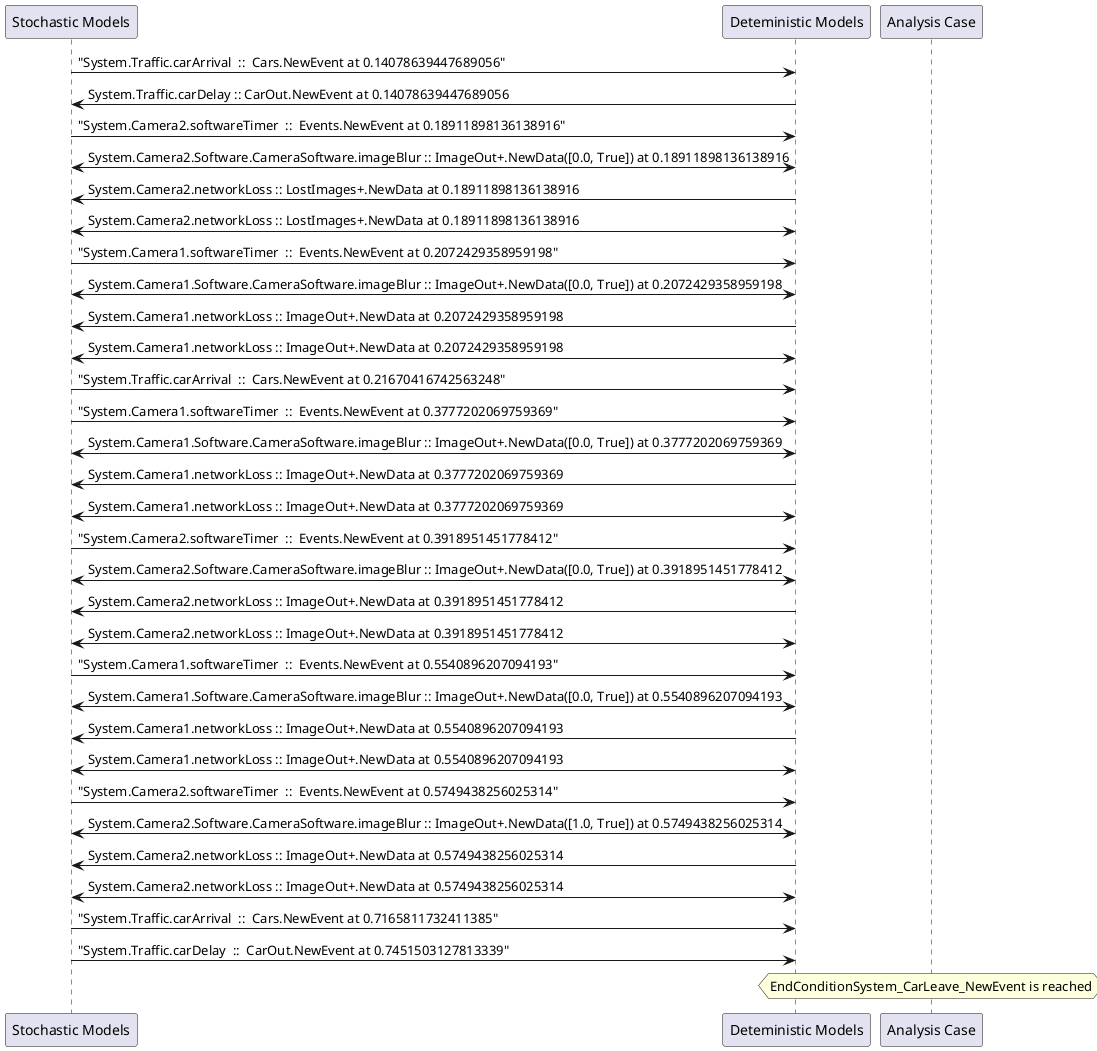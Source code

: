 
	@startuml
	participant "Stochastic Models" as stochmodel
	participant "Deteministic Models" as detmodel
	participant "Analysis Case" as analysis
	{33980_stop} stochmodel -> detmodel : "System.Traffic.carArrival  ::  Cars.NewEvent at 0.14078639447689056"
{33995_start} detmodel -> stochmodel : System.Traffic.carDelay :: CarOut.NewEvent at 0.14078639447689056
{33964_stop} stochmodel -> detmodel : "System.Camera2.softwareTimer  ::  Events.NewEvent at 0.18911898136138916"
detmodel <-> stochmodel : System.Camera2.Software.CameraSoftware.imageBlur :: ImageOut+.NewData([0.0, True]) at 0.18911898136138916
detmodel -> stochmodel : System.Camera2.networkLoss :: LostImages+.NewData at 0.18911898136138916
detmodel <-> stochmodel : System.Camera2.networkLoss :: LostImages+.NewData at 0.18911898136138916
{33949_stop} stochmodel -> detmodel : "System.Camera1.softwareTimer  ::  Events.NewEvent at 0.2072429358959198"
detmodel <-> stochmodel : System.Camera1.Software.CameraSoftware.imageBlur :: ImageOut+.NewData([0.0, True]) at 0.2072429358959198
detmodel -> stochmodel : System.Camera1.networkLoss :: ImageOut+.NewData at 0.2072429358959198
detmodel <-> stochmodel : System.Camera1.networkLoss :: ImageOut+.NewData at 0.2072429358959198
{33981_stop} stochmodel -> detmodel : "System.Traffic.carArrival  ::  Cars.NewEvent at 0.21670416742563248"
{33950_stop} stochmodel -> detmodel : "System.Camera1.softwareTimer  ::  Events.NewEvent at 0.3777202069759369"
detmodel <-> stochmodel : System.Camera1.Software.CameraSoftware.imageBlur :: ImageOut+.NewData([0.0, True]) at 0.3777202069759369
detmodel -> stochmodel : System.Camera1.networkLoss :: ImageOut+.NewData at 0.3777202069759369
detmodel <-> stochmodel : System.Camera1.networkLoss :: ImageOut+.NewData at 0.3777202069759369
{33965_stop} stochmodel -> detmodel : "System.Camera2.softwareTimer  ::  Events.NewEvent at 0.3918951451778412"
detmodel <-> stochmodel : System.Camera2.Software.CameraSoftware.imageBlur :: ImageOut+.NewData([0.0, True]) at 0.3918951451778412
detmodel -> stochmodel : System.Camera2.networkLoss :: ImageOut+.NewData at 0.3918951451778412
detmodel <-> stochmodel : System.Camera2.networkLoss :: ImageOut+.NewData at 0.3918951451778412
{33951_stop} stochmodel -> detmodel : "System.Camera1.softwareTimer  ::  Events.NewEvent at 0.5540896207094193"
detmodel <-> stochmodel : System.Camera1.Software.CameraSoftware.imageBlur :: ImageOut+.NewData([0.0, True]) at 0.5540896207094193
detmodel -> stochmodel : System.Camera1.networkLoss :: ImageOut+.NewData at 0.5540896207094193
detmodel <-> stochmodel : System.Camera1.networkLoss :: ImageOut+.NewData at 0.5540896207094193
{33966_stop} stochmodel -> detmodel : "System.Camera2.softwareTimer  ::  Events.NewEvent at 0.5749438256025314"
detmodel <-> stochmodel : System.Camera2.Software.CameraSoftware.imageBlur :: ImageOut+.NewData([1.0, True]) at 0.5749438256025314
detmodel -> stochmodel : System.Camera2.networkLoss :: ImageOut+.NewData at 0.5749438256025314
detmodel <-> stochmodel : System.Camera2.networkLoss :: ImageOut+.NewData at 0.5749438256025314
{33982_stop} stochmodel -> detmodel : "System.Traffic.carArrival  ::  Cars.NewEvent at 0.7165811732411385"
{33995_stop} stochmodel -> detmodel : "System.Traffic.carDelay  ::  CarOut.NewEvent at 0.7451503127813339"
{33995_start} <-> {33995_stop} : delay
hnote over analysis 
EndConditionSystem_CarLeave_NewEvent is reached
endnote
@enduml